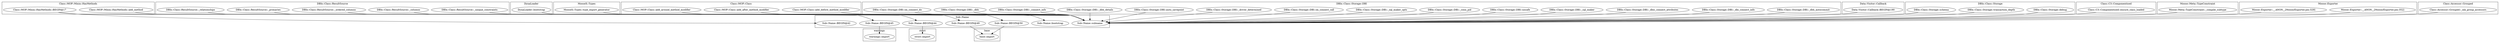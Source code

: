 digraph {
graph [overlap=false]
subgraph cluster_Class_MOP_Mixin_HasMethods {
	label="Class::MOP::Mixin::HasMethods";
	"Class::MOP::Mixin::HasMethods::BEGIN@17";
	"Class::MOP::Mixin::HasMethods::add_method";
}
subgraph cluster_DBIx_Class_ResultSource {
	label="DBIx::Class::ResultSource";
	"DBIx::Class::ResultSource::_unique_constraints";
	"DBIx::Class::ResultSource::_columns";
	"DBIx::Class::ResultSource::_ordered_columns";
	"DBIx::Class::ResultSource::_primaries";
	"DBIx::Class::ResultSource::_relationships";
}
subgraph cluster_DynaLoader {
	label="DynaLoader";
	"DynaLoader::bootstrap";
}
subgraph cluster_Sub_Name {
	label="Sub::Name";
	"Sub::Name::BEGIN@45";
	"Sub::Name::subname";
	"Sub::Name::BEGIN@44";
	"Sub::Name::BEGIN@42";
	"Sub::Name::BEGIN@49";
	"Sub::Name::BEGIN@50";
	"Sub::Name::bootstrap";
}
subgraph cluster_MooseX_Types {
	label="MooseX::Types";
	"MooseX::Types::type_export_generator";
}
subgraph cluster_warnings {
	label="warnings";
	"warnings::import";
}
subgraph cluster_Class_MOP_Class {
	label="Class::MOP::Class";
	"Class::MOP::Class::add_around_method_modifier";
	"Class::MOP::Class::add_before_method_modifier";
	"Class::MOP::Class::add_after_method_modifier";
}
subgraph cluster_DBIx_Class_Storage_DBI {
	label="DBIx::Class::Storage::DBI";
	"DBIx::Class::Storage::DBI::on_connect_call";
	"DBIx::Class::Storage::DBI::_driver_determined";
	"DBIx::Class::Storage::DBI::auto_savepoint";
	"DBIx::Class::Storage::DBI::_dbh_details";
	"DBIx::Class::Storage::DBI::_connect_info";
	"DBIx::Class::Storage::DBI::_dbh";
	"DBIx::Class::Storage::DBI::on_connect_do";
	"DBIx::Class::Storage::DBI::_dbh_autocommit";
	"DBIx::Class::Storage::DBI::_dbi_connect_info";
	"DBIx::Class::Storage::DBI::_dbic_connect_attributes";
	"DBIx::Class::Storage::DBI::_sql_maker";
	"DBIx::Class::Storage::DBI::unsafe";
	"DBIx::Class::Storage::DBI::_conn_pid";
	"DBIx::Class::Storage::DBI::_sql_maker_opts";
}
subgraph cluster_base {
	label="base";
	"base::import";
}
subgraph cluster_Data_Visitor_Callback {
	label="Data::Visitor::Callback";
	"Data::Visitor::Callback::BEGIN@190";
}
subgraph cluster_DBIx_Class_Storage {
	label="DBIx::Class::Storage";
	"DBIx::Class::Storage::schema";
	"DBIx::Class::Storage::debug";
	"DBIx::Class::Storage::transaction_depth";
}
subgraph cluster_Class_C3_Componentised {
	label="Class::C3::Componentised";
	"Class::C3::Componentised::ensure_class_loaded";
}
subgraph cluster_Moose_Meta_TypeConstraint {
	label="Moose::Meta::TypeConstraint";
	"Moose::Meta::TypeConstraint::_compile_subtype";
}
subgraph cluster_Moose_Exporter {
	label="Moose::Exporter";
	"Moose::Exporter::__ANON__[Moose/Exporter.pm:329]";
	"Moose::Exporter::__ANON__[Moose/Exporter.pm:352]";
}
subgraph cluster_strict {
	label="strict";
	"strict::import";
}
subgraph cluster_Class_Accessor_Grouped {
	label="Class::Accessor::Grouped";
	"Class::Accessor::Grouped::_mk_group_accessors";
}
"Class::MOP::Mixin::HasMethods::BEGIN@17" -> "Sub::Name::BEGIN@44";
"DynaLoader::bootstrap" -> "Sub::Name::bootstrap";
"Sub::Name::BEGIN@44" -> "strict::import";
"Class::MOP::Mixin::HasMethods::BEGIN@17" -> "Sub::Name::BEGIN@50";
"Sub::Name::BEGIN@49" -> "base::import";
"Sub::Name::BEGIN@50" -> "base::import";
"Sub::Name::BEGIN@45" -> "warnings::import";
"Class::MOP::Mixin::HasMethods::BEGIN@17" -> "Sub::Name::BEGIN@45";
"DBIx::Class::Storage::DBI::auto_savepoint" -> "Sub::Name::subname";
"Class::Accessor::Grouped::_mk_group_accessors" -> "Sub::Name::subname";
"DBIx::Class::Storage::debug" -> "Sub::Name::subname";
"Moose::Exporter::__ANON__[Moose/Exporter.pm:352]" -> "Sub::Name::subname";
"Moose::Exporter::__ANON__[Moose/Exporter.pm:329]" -> "Sub::Name::subname";
"DBIx::Class::ResultSource::_relationships" -> "Sub::Name::subname";
"DBIx::Class::Storage::DBI::on_connect_do" -> "Sub::Name::subname";
"DBIx::Class::Storage::DBI::_dbh_autocommit" -> "Sub::Name::subname";
"DBIx::Class::Storage::DBI::_dbic_connect_attributes" -> "Sub::Name::subname";
"DBIx::Class::ResultSource::_primaries" -> "Sub::Name::subname";
"DBIx::Class::ResultSource::_ordered_columns" -> "Sub::Name::subname";
"DBIx::Class::Storage::DBI::_connect_info" -> "Sub::Name::subname";
"DBIx::Class::Storage::schema" -> "Sub::Name::subname";
"DBIx::Class::ResultSource::_columns" -> "Sub::Name::subname";
"DBIx::Class::Storage::DBI::unsafe" -> "Sub::Name::subname";
"Data::Visitor::Callback::BEGIN@190" -> "Sub::Name::subname";
"DBIx::Class::Storage::DBI::_sql_maker_opts" -> "Sub::Name::subname";
"DBIx::Class::Storage::DBI::_driver_determined" -> "Sub::Name::subname";
"DBIx::Class::Storage::transaction_depth" -> "Sub::Name::subname";
"DBIx::Class::Storage::DBI::_dbh" -> "Sub::Name::subname";
"Class::C3::Componentised::ensure_class_loaded" -> "Sub::Name::subname";
"Class::MOP::Class::add_before_method_modifier" -> "Sub::Name::subname";
"DBIx::Class::Storage::DBI::on_connect_call" -> "Sub::Name::subname";
"DBIx::Class::Storage::DBI::_dbh_details" -> "Sub::Name::subname";
"Class::MOP::Class::add_around_method_modifier" -> "Sub::Name::subname";
"MooseX::Types::type_export_generator" -> "Sub::Name::subname";
"DBIx::Class::ResultSource::_unique_constraints" -> "Sub::Name::subname";
"Moose::Meta::TypeConstraint::_compile_subtype" -> "Sub::Name::subname";
"DBIx::Class::Storage::DBI::_dbi_connect_info" -> "Sub::Name::subname";
"Class::MOP::Mixin::HasMethods::add_method" -> "Sub::Name::subname";
"DBIx::Class::Storage::DBI::_sql_maker" -> "Sub::Name::subname";
"DBIx::Class::Storage::DBI::_conn_pid" -> "Sub::Name::subname";
"Class::MOP::Class::add_after_method_modifier" -> "Sub::Name::subname";
"Class::MOP::Mixin::HasMethods::BEGIN@17" -> "Sub::Name::BEGIN@49";
"Class::MOP::Mixin::HasMethods::BEGIN@17" -> "Sub::Name::BEGIN@42";
}
